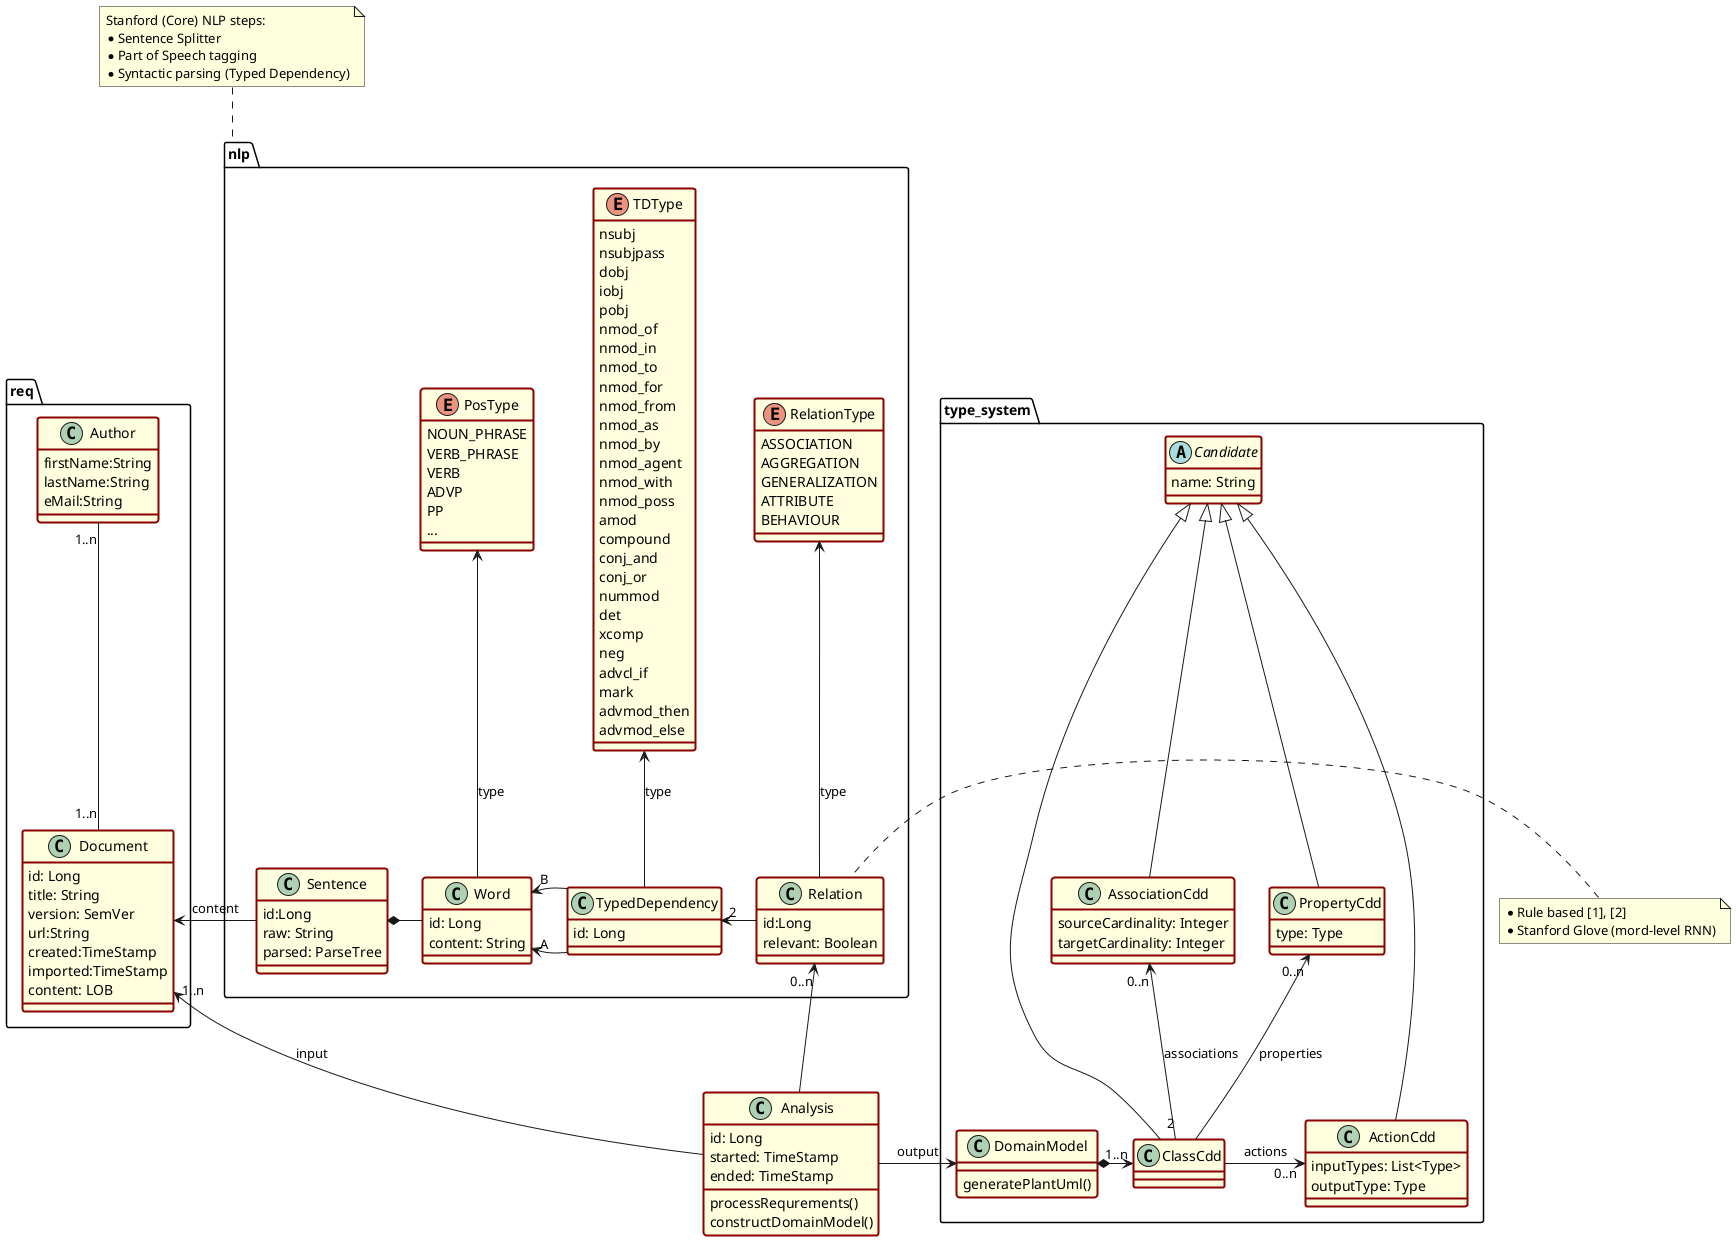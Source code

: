 @startuml
skinparam ClassBorderColor DarkRed
skinparam ClassBorderThickness 2
skinparam ClassBackgroundColor LightYellow

package "req" {
    class Author {
        firstName:String
        lastName:String
        eMail:String
    }
    class Document {
        id: Long
        title: String
        version: SemVer
        url:String
        created:TimeStamp
        imported:TimeStamp
        content: LOB
    }
    Document "1..n" -up- "1..n" Author
}

package nlp {
    class Sentence {
        id:Long
        raw: String
        parsed: ParseTree
    }

    class Word {
        id: Long
        content: String
    }
    enum PosType {
        NOUN_PHRASE
        VERB_PHRASE
        VERB
        ADVP
        PP
        ...
    }
    Sentence *- Word

    enum TDType{
        nsubj
        nsubjpass
        dobj
        iobj
        pobj
        nmod_of
        nmod_in
        nmod_to
        nmod_for
        nmod_from
        nmod_as
        nmod_by
        nmod_agent
        nmod_with
        nmod_poss
        amod
        compound
        conj_and
        conj_or
        nummod
        det
        xcomp
        neg
        advcl_if
        mark
        advmod_then
        advmod_else
    }

    class TypedDependency {
        id: Long
    }
    TypedDependency -up-> TDType : type

    class Relation {
        id:Long
        relevant: Boolean
    }
    enum RelationType {
        ASSOCIATION
        AGGREGATION
        GENERALIZATION
        ATTRIBUTE
        BEHAVIOUR
    }
    Relation -up-> RelationType : type

    Word -up-> PosType : type

    TypedDependency -left-> "A" Word
    TypedDependency -left-> "B" Word
    Relation -left-> "2" TypedDependency
}

package type_system {
    abstract class Candidate {
        name: String
    }
    class ClassCdd extends Candidate {}
    class PropertyCdd extends Candidate {
        type: Type
    }
    class ActionCdd extends Candidate {
        inputTypes: List<Type>
        outputType: Type
    }
    class AssociationCdd extends Candidate {
        sourceCardinality: Integer
        targetCardinality: Integer
    }
    ClassCdd -up-> "0..n" PropertyCdd : properties
    ClassCdd -> "0..n" ActionCdd : actions
    ClassCdd "2" -up-> "0..n" AssociationCdd : associations

    class DomainModel {
        generatePlantUml()
    }

    DomainModel *-> "1..n" ClassCdd
}

Sentence -l-> Document : content

class Analysis {
    id: Long
    started: TimeStamp
    ended: TimeStamp
    processRequrements()
    constructDomainModel()
}

Analysis -> "1..n" Document : input
Analysis -up-> "0..n" Relation
Analysis -> DomainModel : output

note as N1
    Stanford (Core) NLP steps:
    * Sentence Splitter
    * Part of Speech tagging
    * Syntactic parsing (Typed Dependency)
end note
N1 .. nlp

note as N2
    * Rule based [1], [2]
    * Stanford Glove (mord-level RNN)
end note
N2 . Relation

@enduml

        A1 .. A4
        B1 .. B5
        C1 .. C4
        D1 .. D4
        N1 .. N3


        acl
        case
        cc
        csubj
        csubjpass
        punct
        root
        xsubj

